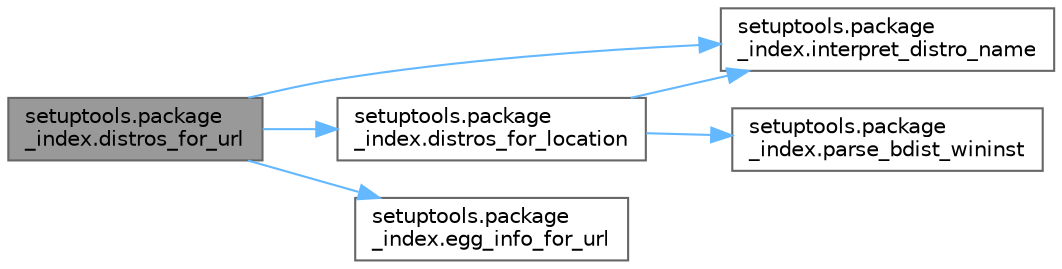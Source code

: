 digraph "setuptools.package_index.distros_for_url"
{
 // LATEX_PDF_SIZE
  bgcolor="transparent";
  edge [fontname=Helvetica,fontsize=10,labelfontname=Helvetica,labelfontsize=10];
  node [fontname=Helvetica,fontsize=10,shape=box,height=0.2,width=0.4];
  rankdir="LR";
  Node1 [id="Node000001",label="setuptools.package\l_index.distros_for_url",height=0.2,width=0.4,color="gray40", fillcolor="grey60", style="filled", fontcolor="black",tooltip=" "];
  Node1 -> Node2 [id="edge1_Node000001_Node000002",color="steelblue1",style="solid",tooltip=" "];
  Node2 [id="Node000002",label="setuptools.package\l_index.distros_for_location",height=0.2,width=0.4,color="grey40", fillcolor="white", style="filled",URL="$namespacesetuptools_1_1package__index.html#a74fbdc30a176f8fb946e773a731692fa",tooltip=" "];
  Node2 -> Node3 [id="edge2_Node000002_Node000003",color="steelblue1",style="solid",tooltip=" "];
  Node3 [id="Node000003",label="setuptools.package\l_index.interpret_distro_name",height=0.2,width=0.4,color="grey40", fillcolor="white", style="filled",URL="$namespacesetuptools_1_1package__index.html#a21b8172984aaa095ad46a16174458901",tooltip=" "];
  Node2 -> Node4 [id="edge3_Node000002_Node000004",color="steelblue1",style="solid",tooltip=" "];
  Node4 [id="Node000004",label="setuptools.package\l_index.parse_bdist_wininst",height=0.2,width=0.4,color="grey40", fillcolor="white", style="filled",URL="$namespacesetuptools_1_1package__index.html#a55261066fb409826aac10b461fa6f332",tooltip=" "];
  Node1 -> Node5 [id="edge4_Node000001_Node000005",color="steelblue1",style="solid",tooltip=" "];
  Node5 [id="Node000005",label="setuptools.package\l_index.egg_info_for_url",height=0.2,width=0.4,color="grey40", fillcolor="white", style="filled",URL="$namespacesetuptools_1_1package__index.html#a79b91a82fe1497da147b21a03beda12c",tooltip=" "];
  Node1 -> Node3 [id="edge5_Node000001_Node000003",color="steelblue1",style="solid",tooltip=" "];
}
